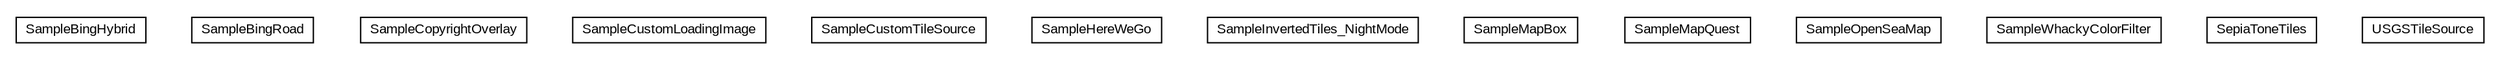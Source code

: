 #!/usr/local/bin/dot
#
# Class diagram 
# Generated by UMLGraph version R5_6-24-gf6e263 (http://www.umlgraph.org/)
#

digraph G {
	edge [fontname="arial",fontsize=10,labelfontname="arial",labelfontsize=10];
	node [fontname="arial",fontsize=10,shape=plaintext];
	nodesep=0.25;
	ranksep=0.5;
	// org.osmdroid.samplefragments.tilesources.SampleBingHybrid
	c10774 [label=<<table title="org.osmdroid.samplefragments.tilesources.SampleBingHybrid" border="0" cellborder="1" cellspacing="0" cellpadding="2" port="p" href="./SampleBingHybrid.html">
		<tr><td><table border="0" cellspacing="0" cellpadding="1">
<tr><td align="center" balign="center"> SampleBingHybrid </td></tr>
		</table></td></tr>
		</table>>, URL="./SampleBingHybrid.html", fontname="arial", fontcolor="black", fontsize=10.0];
	// org.osmdroid.samplefragments.tilesources.SampleBingRoad
	c10775 [label=<<table title="org.osmdroid.samplefragments.tilesources.SampleBingRoad" border="0" cellborder="1" cellspacing="0" cellpadding="2" port="p" href="./SampleBingRoad.html">
		<tr><td><table border="0" cellspacing="0" cellpadding="1">
<tr><td align="center" balign="center"> SampleBingRoad </td></tr>
		</table></td></tr>
		</table>>, URL="./SampleBingRoad.html", fontname="arial", fontcolor="black", fontsize=10.0];
	// org.osmdroid.samplefragments.tilesources.SampleCopyrightOverlay
	c10776 [label=<<table title="org.osmdroid.samplefragments.tilesources.SampleCopyrightOverlay" border="0" cellborder="1" cellspacing="0" cellpadding="2" port="p" href="./SampleCopyrightOverlay.html">
		<tr><td><table border="0" cellspacing="0" cellpadding="1">
<tr><td align="center" balign="center"> SampleCopyrightOverlay </td></tr>
		</table></td></tr>
		</table>>, URL="./SampleCopyrightOverlay.html", fontname="arial", fontcolor="black", fontsize=10.0];
	// org.osmdroid.samplefragments.tilesources.SampleCustomLoadingImage
	c10777 [label=<<table title="org.osmdroid.samplefragments.tilesources.SampleCustomLoadingImage" border="0" cellborder="1" cellspacing="0" cellpadding="2" port="p" href="./SampleCustomLoadingImage.html">
		<tr><td><table border="0" cellspacing="0" cellpadding="1">
<tr><td align="center" balign="center"> SampleCustomLoadingImage </td></tr>
		</table></td></tr>
		</table>>, URL="./SampleCustomLoadingImage.html", fontname="arial", fontcolor="black", fontsize=10.0];
	// org.osmdroid.samplefragments.tilesources.SampleCustomTileSource
	c10778 [label=<<table title="org.osmdroid.samplefragments.tilesources.SampleCustomTileSource" border="0" cellborder="1" cellspacing="0" cellpadding="2" port="p" href="./SampleCustomTileSource.html">
		<tr><td><table border="0" cellspacing="0" cellpadding="1">
<tr><td align="center" balign="center"> SampleCustomTileSource </td></tr>
		</table></td></tr>
		</table>>, URL="./SampleCustomTileSource.html", fontname="arial", fontcolor="black", fontsize=10.0];
	// org.osmdroid.samplefragments.tilesources.SampleHereWeGo
	c10779 [label=<<table title="org.osmdroid.samplefragments.tilesources.SampleHereWeGo" border="0" cellborder="1" cellspacing="0" cellpadding="2" port="p" href="./SampleHereWeGo.html">
		<tr><td><table border="0" cellspacing="0" cellpadding="1">
<tr><td align="center" balign="center"> SampleHereWeGo </td></tr>
		</table></td></tr>
		</table>>, URL="./SampleHereWeGo.html", fontname="arial", fontcolor="black", fontsize=10.0];
	// org.osmdroid.samplefragments.tilesources.SampleInvertedTiles_NightMode
	c10780 [label=<<table title="org.osmdroid.samplefragments.tilesources.SampleInvertedTiles_NightMode" border="0" cellborder="1" cellspacing="0" cellpadding="2" port="p" href="./SampleInvertedTiles_NightMode.html">
		<tr><td><table border="0" cellspacing="0" cellpadding="1">
<tr><td align="center" balign="center"> SampleInvertedTiles_NightMode </td></tr>
		</table></td></tr>
		</table>>, URL="./SampleInvertedTiles_NightMode.html", fontname="arial", fontcolor="black", fontsize=10.0];
	// org.osmdroid.samplefragments.tilesources.SampleMapBox
	c10781 [label=<<table title="org.osmdroid.samplefragments.tilesources.SampleMapBox" border="0" cellborder="1" cellspacing="0" cellpadding="2" port="p" href="./SampleMapBox.html">
		<tr><td><table border="0" cellspacing="0" cellpadding="1">
<tr><td align="center" balign="center"> SampleMapBox </td></tr>
		</table></td></tr>
		</table>>, URL="./SampleMapBox.html", fontname="arial", fontcolor="black", fontsize=10.0];
	// org.osmdroid.samplefragments.tilesources.SampleMapQuest
	c10782 [label=<<table title="org.osmdroid.samplefragments.tilesources.SampleMapQuest" border="0" cellborder="1" cellspacing="0" cellpadding="2" port="p" href="./SampleMapQuest.html">
		<tr><td><table border="0" cellspacing="0" cellpadding="1">
<tr><td align="center" balign="center"> SampleMapQuest </td></tr>
		</table></td></tr>
		</table>>, URL="./SampleMapQuest.html", fontname="arial", fontcolor="black", fontsize=10.0];
	// org.osmdroid.samplefragments.tilesources.SampleOpenSeaMap
	c10783 [label=<<table title="org.osmdroid.samplefragments.tilesources.SampleOpenSeaMap" border="0" cellborder="1" cellspacing="0" cellpadding="2" port="p" href="./SampleOpenSeaMap.html">
		<tr><td><table border="0" cellspacing="0" cellpadding="1">
<tr><td align="center" balign="center"> SampleOpenSeaMap </td></tr>
		</table></td></tr>
		</table>>, URL="./SampleOpenSeaMap.html", fontname="arial", fontcolor="black", fontsize=10.0];
	// org.osmdroid.samplefragments.tilesources.SampleWhackyColorFilter
	c10784 [label=<<table title="org.osmdroid.samplefragments.tilesources.SampleWhackyColorFilter" border="0" cellborder="1" cellspacing="0" cellpadding="2" port="p" href="./SampleWhackyColorFilter.html">
		<tr><td><table border="0" cellspacing="0" cellpadding="1">
<tr><td align="center" balign="center"> SampleWhackyColorFilter </td></tr>
		</table></td></tr>
		</table>>, URL="./SampleWhackyColorFilter.html", fontname="arial", fontcolor="black", fontsize=10.0];
	// org.osmdroid.samplefragments.tilesources.SepiaToneTiles
	c10785 [label=<<table title="org.osmdroid.samplefragments.tilesources.SepiaToneTiles" border="0" cellborder="1" cellspacing="0" cellpadding="2" port="p" href="./SepiaToneTiles.html">
		<tr><td><table border="0" cellspacing="0" cellpadding="1">
<tr><td align="center" balign="center"> SepiaToneTiles </td></tr>
		</table></td></tr>
		</table>>, URL="./SepiaToneTiles.html", fontname="arial", fontcolor="black", fontsize=10.0];
	// org.osmdroid.samplefragments.tilesources.USGSTileSource
	c10786 [label=<<table title="org.osmdroid.samplefragments.tilesources.USGSTileSource" border="0" cellborder="1" cellspacing="0" cellpadding="2" port="p" href="./USGSTileSource.html">
		<tr><td><table border="0" cellspacing="0" cellpadding="1">
<tr><td align="center" balign="center"> USGSTileSource </td></tr>
		</table></td></tr>
		</table>>, URL="./USGSTileSource.html", fontname="arial", fontcolor="black", fontsize=10.0];
}

